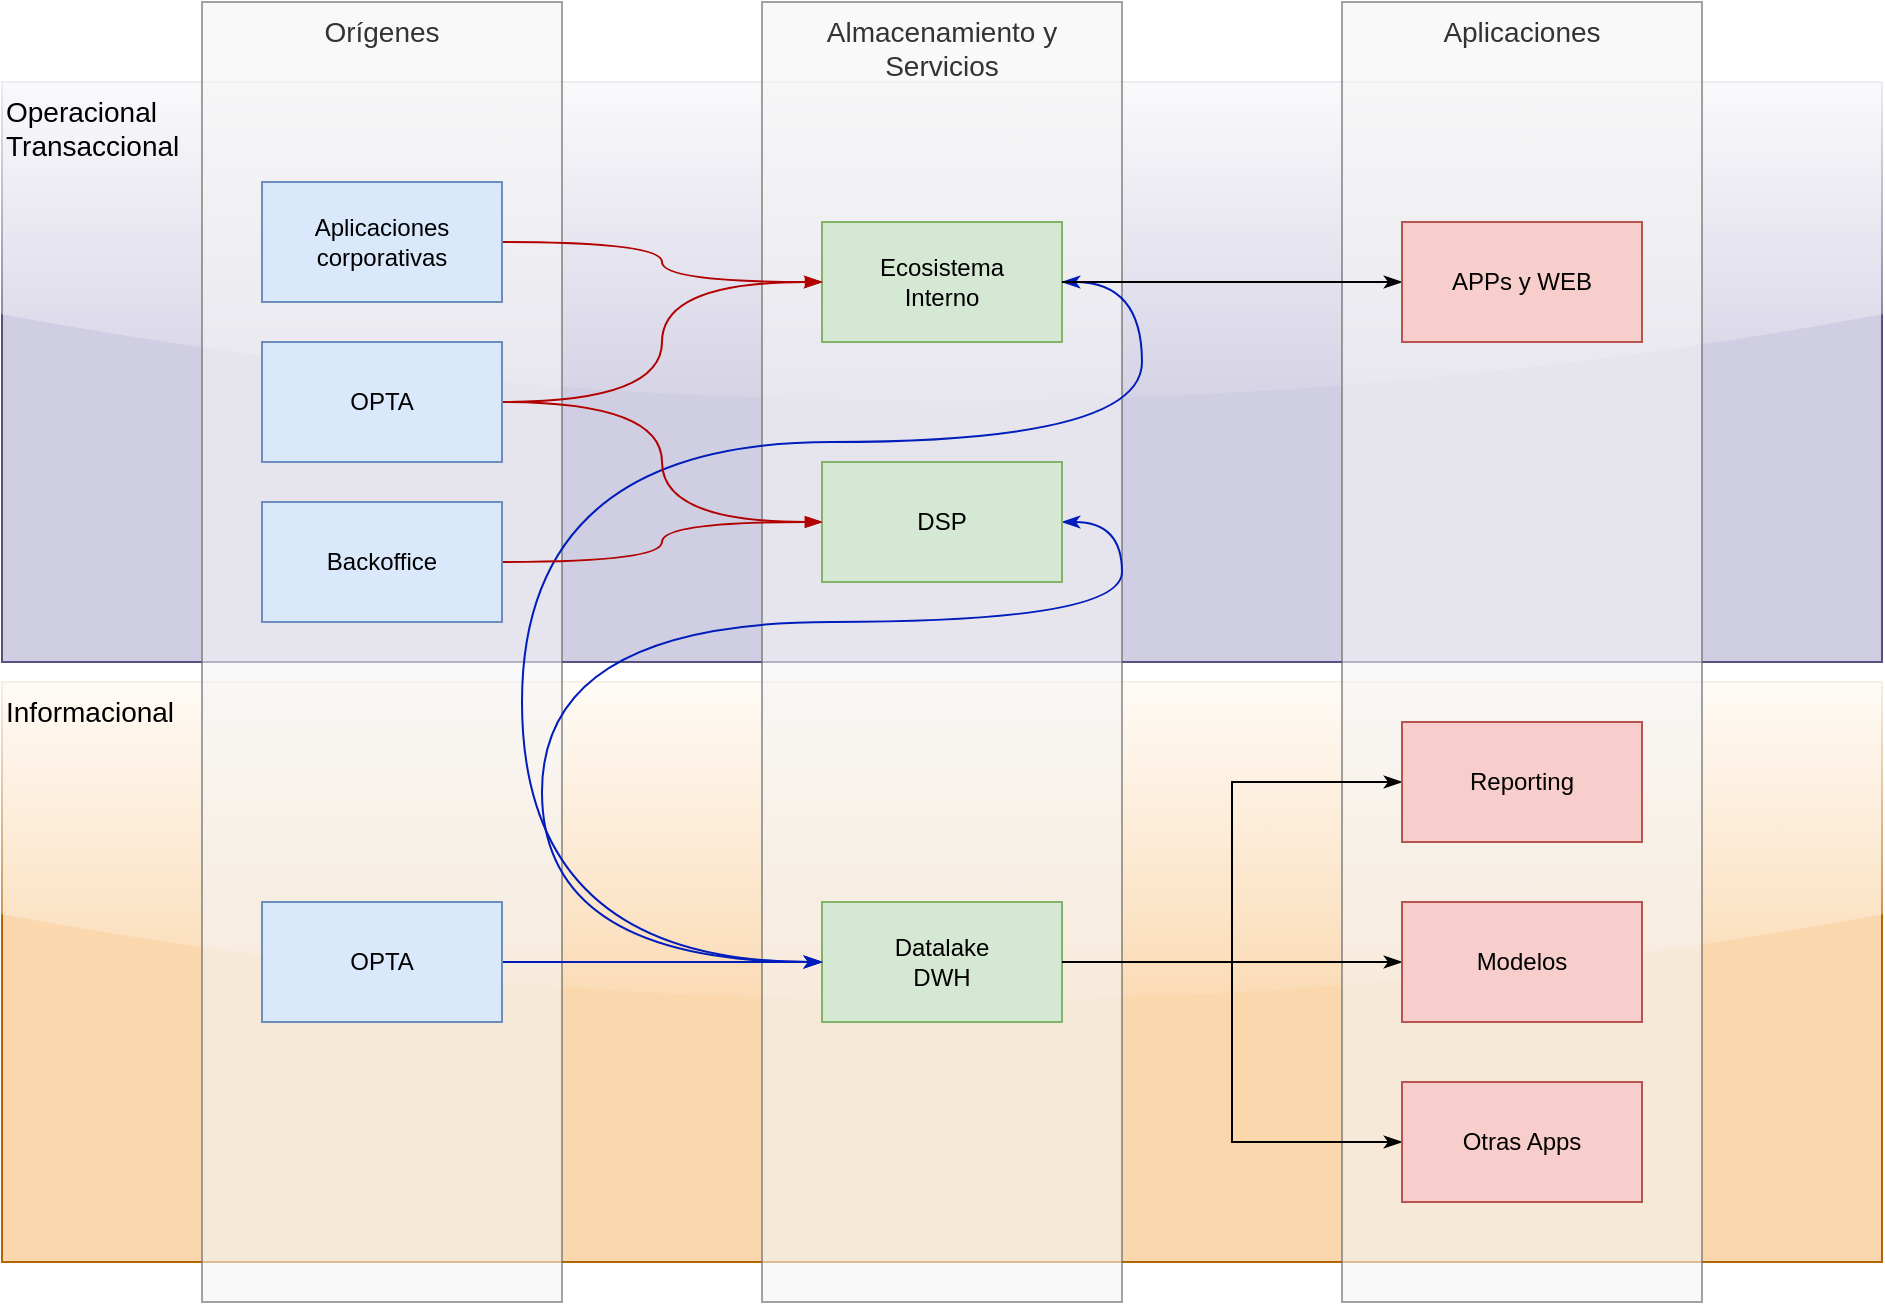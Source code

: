 <mxfile version="10.7.7" type="github"><diagram id="ygqPT_TAeM0cZvV4FS7b" name="Page-1"><mxGraphModel dx="1394" dy="715" grid="1" gridSize="10" guides="1" tooltips="1" connect="1" arrows="1" fold="1" page="1" pageScale="1" pageWidth="2336" pageHeight="1654" math="0" shadow="0"><root><mxCell id="0"/><mxCell id="1" parent="0"/><mxCell id="2KI88T6pMglF0dfe2ZDb-39" value="Informacional" style="rounded=0;whiteSpace=wrap;html=1;verticalAlign=top;align=left;fillColor=#fad7ac;strokeColor=#b46504;fontSize=14;glass=1;" vertex="1" parent="1"><mxGeometry x="110" y="370" width="940" height="290" as="geometry"/></mxCell><mxCell id="2KI88T6pMglF0dfe2ZDb-38" value="Operacional&lt;br style=&quot;font-size: 14px;&quot;&gt;Transaccional" style="rounded=0;whiteSpace=wrap;html=1;verticalAlign=top;align=left;fillColor=#d0cee2;strokeColor=#56517e;fontSize=14;glass=1;" vertex="1" parent="1"><mxGeometry x="110" y="70" width="940" height="290" as="geometry"/></mxCell><mxCell id="2KI88T6pMglF0dfe2ZDb-44" value="Aplicaciones" style="rounded=0;whiteSpace=wrap;html=1;align=center;verticalAlign=top;fillColor=#f5f5f5;strokeColor=#666666;fontColor=#333333;opacity=60;glass=0;fontSize=14;comic=0;shadow=0;" vertex="1" parent="1"><mxGeometry x="780" y="30" width="180" height="650" as="geometry"/></mxCell><mxCell id="2KI88T6pMglF0dfe2ZDb-43" value="Almacenamiento y&lt;br style=&quot;font-size: 14px&quot;&gt;Servicios&lt;br style=&quot;font-size: 14px&quot;&gt;" style="rounded=0;whiteSpace=wrap;html=1;align=center;verticalAlign=top;fillColor=#f5f5f5;strokeColor=#666666;fontColor=#333333;opacity=60;fontSize=14;glass=0;" vertex="1" parent="1"><mxGeometry x="490" y="30" width="180" height="650" as="geometry"/></mxCell><mxCell id="2KI88T6pMglF0dfe2ZDb-42" value="Orígenes&lt;br style=&quot;font-size: 14px;&quot;&gt;" style="rounded=0;whiteSpace=wrap;html=1;align=center;verticalAlign=top;fillColor=#f5f5f5;strokeColor=#666666;fontColor=#333333;opacity=60;fontSize=14;glass=0;" vertex="1" parent="1"><mxGeometry x="210" y="30" width="180" height="650" as="geometry"/></mxCell><mxCell id="2KI88T6pMglF0dfe2ZDb-36" style="edgeStyle=orthogonalEdgeStyle;rounded=0;orthogonalLoop=1;jettySize=auto;html=1;exitX=1;exitY=0.5;exitDx=0;exitDy=0;entryX=0;entryY=0.5;entryDx=0;entryDy=0;curved=1;fillColor=#0050ef;strokeColor=#001DBC;startArrow=classicThin;startFill=1;endArrow=classicThin;endFill=1;" edge="1" parent="1" source="2KI88T6pMglF0dfe2ZDb-2" target="2KI88T6pMglF0dfe2ZDb-11"><mxGeometry relative="1" as="geometry"><Array as="points"><mxPoint x="680" y="170"/><mxPoint x="680" y="250"/><mxPoint x="370" y="250"/><mxPoint x="370" y="510"/></Array></mxGeometry></mxCell><mxCell id="2KI88T6pMglF0dfe2ZDb-2" value="Ecosistema&lt;br&gt;Interno&lt;br&gt;" style="rounded=0;whiteSpace=wrap;html=1;fillColor=#d5e8d4;strokeColor=#82b366;glass=0;" vertex="1" parent="1"><mxGeometry x="520" y="140" width="120" height="60" as="geometry"/></mxCell><mxCell id="2KI88T6pMglF0dfe2ZDb-31" style="rounded=0;orthogonalLoop=1;jettySize=auto;html=1;exitX=1;exitY=0.5;exitDx=0;exitDy=0;entryX=0;entryY=0.5;entryDx=0;entryDy=0;fillColor=#e51400;strokeColor=#B20000;endArrow=blockThin;endFill=1;edgeStyle=orthogonalEdgeStyle;curved=1;" edge="1" parent="1" source="2KI88T6pMglF0dfe2ZDb-9" target="2KI88T6pMglF0dfe2ZDb-2"><mxGeometry relative="1" as="geometry"/></mxCell><mxCell id="2KI88T6pMglF0dfe2ZDb-35" style="rounded=0;orthogonalLoop=1;jettySize=auto;html=1;exitX=1;exitY=0.5;exitDx=0;exitDy=0;entryX=0;entryY=0.5;entryDx=0;entryDy=0;fillColor=#e51400;strokeColor=#B20000;endArrow=blockThin;endFill=1;edgeStyle=orthogonalEdgeStyle;curved=1;" edge="1" parent="1" source="2KI88T6pMglF0dfe2ZDb-9" target="2KI88T6pMglF0dfe2ZDb-13"><mxGeometry relative="1" as="geometry"/></mxCell><mxCell id="2KI88T6pMglF0dfe2ZDb-9" value="OPTA&lt;br&gt;" style="rounded=0;whiteSpace=wrap;html=1;fillColor=#dae8fc;strokeColor=#6c8ebf;glass=0;" vertex="1" parent="1"><mxGeometry x="240" y="200" width="120" height="60" as="geometry"/></mxCell><mxCell id="2KI88T6pMglF0dfe2ZDb-11" value="Datalake&lt;br&gt;DWH&lt;br&gt;" style="rounded=0;whiteSpace=wrap;html=1;fillColor=#d5e8d4;strokeColor=#82b366;glass=0;" vertex="1" parent="1"><mxGeometry x="520" y="480" width="120" height="60" as="geometry"/></mxCell><mxCell id="2KI88T6pMglF0dfe2ZDb-37" style="edgeStyle=orthogonalEdgeStyle;curved=1;rounded=0;orthogonalLoop=1;jettySize=auto;html=1;exitX=1;exitY=0.5;exitDx=0;exitDy=0;entryX=0;entryY=0.5;entryDx=0;entryDy=0;fillColor=#0050ef;strokeColor=#001DBC;startArrow=classicThin;startFill=1;endArrow=classicThin;endFill=1;" edge="1" parent="1" source="2KI88T6pMglF0dfe2ZDb-13" target="2KI88T6pMglF0dfe2ZDb-11"><mxGeometry relative="1" as="geometry"><Array as="points"><mxPoint x="670" y="290"/><mxPoint x="670" y="340"/><mxPoint x="380" y="340"/><mxPoint x="380" y="510"/></Array></mxGeometry></mxCell><mxCell id="2KI88T6pMglF0dfe2ZDb-13" value="DSP&lt;br&gt;" style="rounded=0;whiteSpace=wrap;html=1;fillColor=#d5e8d4;strokeColor=#82b366;glass=0;" vertex="1" parent="1"><mxGeometry x="520" y="260" width="120" height="60" as="geometry"/></mxCell><mxCell id="2KI88T6pMglF0dfe2ZDb-33" style="rounded=0;orthogonalLoop=1;jettySize=auto;html=1;exitX=1;exitY=0.5;exitDx=0;exitDy=0;entryX=0;entryY=0.5;entryDx=0;entryDy=0;fillColor=#e51400;strokeColor=#B20000;endArrow=blockThin;endFill=1;edgeStyle=orthogonalEdgeStyle;curved=1;" edge="1" parent="1" source="2KI88T6pMglF0dfe2ZDb-16" target="2KI88T6pMglF0dfe2ZDb-13"><mxGeometry relative="1" as="geometry"/></mxCell><mxCell id="2KI88T6pMglF0dfe2ZDb-16" value="Backoffice&lt;br&gt;" style="rounded=0;whiteSpace=wrap;html=1;fillColor=#dae8fc;strokeColor=#6c8ebf;glass=0;" vertex="1" parent="1"><mxGeometry x="240" y="280" width="120" height="60" as="geometry"/></mxCell><mxCell id="2KI88T6pMglF0dfe2ZDb-30" style="rounded=0;orthogonalLoop=1;jettySize=auto;html=1;exitX=1;exitY=0.5;exitDx=0;exitDy=0;entryX=0;entryY=0.5;entryDx=0;entryDy=0;fillColor=#e51400;strokeColor=#B20000;endArrow=classicThin;endFill=1;edgeStyle=orthogonalEdgeStyle;curved=1;" edge="1" parent="1" source="2KI88T6pMglF0dfe2ZDb-23" target="2KI88T6pMglF0dfe2ZDb-2"><mxGeometry relative="1" as="geometry"/></mxCell><mxCell id="2KI88T6pMglF0dfe2ZDb-23" value="Aplicaciones&lt;br&gt;corporativas&lt;br&gt;" style="rounded=0;whiteSpace=wrap;html=1;fillColor=#dae8fc;strokeColor=#6c8ebf;glass=0;perimeterSpacing=0;" vertex="1" parent="1"><mxGeometry x="240" y="120" width="120" height="60" as="geometry"/></mxCell><mxCell id="2KI88T6pMglF0dfe2ZDb-24" style="edgeStyle=orthogonalEdgeStyle;rounded=0;orthogonalLoop=1;jettySize=auto;html=1;exitX=0;exitY=0.5;exitDx=0;exitDy=0;entryX=1;entryY=0.5;entryDx=0;entryDy=0;strokeColor=#000000;endArrow=none;endFill=0;startArrow=classicThin;startFill=1;" edge="1" parent="1" source="2KI88T6pMglF0dfe2ZDb-25" target="2KI88T6pMglF0dfe2ZDb-2"><mxGeometry relative="1" as="geometry"><mxPoint x="690" y="230" as="targetPoint"/></mxGeometry></mxCell><mxCell id="2KI88T6pMglF0dfe2ZDb-25" value="APPs y WEB&lt;br&gt;" style="rounded=0;whiteSpace=wrap;html=1;fillColor=#f8cecc;strokeColor=#b85450;glass=0;" vertex="1" parent="1"><mxGeometry x="810" y="140" width="120" height="60" as="geometry"/></mxCell><mxCell id="2KI88T6pMglF0dfe2ZDb-26" style="edgeStyle=orthogonalEdgeStyle;rounded=0;orthogonalLoop=1;jettySize=auto;html=1;exitX=0;exitY=0.5;exitDx=0;exitDy=0;entryX=1;entryY=0.5;entryDx=0;entryDy=0;strokeColor=#000000;endArrow=none;endFill=0;startArrow=classicThin;startFill=1;" edge="1" parent="1" source="2KI88T6pMglF0dfe2ZDb-27" target="2KI88T6pMglF0dfe2ZDb-11"><mxGeometry relative="1" as="geometry"/></mxCell><mxCell id="2KI88T6pMglF0dfe2ZDb-27" value="Reporting" style="rounded=0;whiteSpace=wrap;html=1;fillColor=#f8cecc;strokeColor=#b85450;glass=0;" vertex="1" parent="1"><mxGeometry x="810" y="390" width="120" height="60" as="geometry"/></mxCell><mxCell id="2KI88T6pMglF0dfe2ZDb-28" style="edgeStyle=orthogonalEdgeStyle;rounded=0;orthogonalLoop=1;jettySize=auto;html=1;exitX=0;exitY=0.5;exitDx=0;exitDy=0;entryX=1;entryY=0.5;entryDx=0;entryDy=0;strokeColor=#000000;endArrow=none;endFill=0;startArrow=classicThin;startFill=1;" edge="1" parent="1" source="2KI88T6pMglF0dfe2ZDb-29" target="2KI88T6pMglF0dfe2ZDb-11"><mxGeometry relative="1" as="geometry"/></mxCell><mxCell id="2KI88T6pMglF0dfe2ZDb-29" value="Otras Apps&lt;br&gt;" style="rounded=0;whiteSpace=wrap;html=1;fillColor=#f8cecc;strokeColor=#b85450;glass=0;" vertex="1" parent="1"><mxGeometry x="810" y="570" width="120" height="60" as="geometry"/></mxCell><mxCell id="2KI88T6pMglF0dfe2ZDb-41" style="rounded=0;orthogonalLoop=1;jettySize=auto;html=1;exitX=0;exitY=0.5;exitDx=0;exitDy=0;entryX=1;entryY=0.5;entryDx=0;entryDy=0;endArrow=none;endFill=0;startArrow=classicThin;startFill=1;" edge="1" parent="1" source="2KI88T6pMglF0dfe2ZDb-40" target="2KI88T6pMglF0dfe2ZDb-11"><mxGeometry relative="1" as="geometry"/></mxCell><mxCell id="2KI88T6pMglF0dfe2ZDb-40" value="Modelos" style="rounded=0;whiteSpace=wrap;html=1;fillColor=#f8cecc;strokeColor=#b85450;glass=0;" vertex="1" parent="1"><mxGeometry x="810" y="480" width="120" height="60" as="geometry"/></mxCell><mxCell id="2KI88T6pMglF0dfe2ZDb-46" style="edgeStyle=none;rounded=0;orthogonalLoop=1;jettySize=auto;html=1;exitX=1;exitY=0.5;exitDx=0;exitDy=0;entryX=0;entryY=0.5;entryDx=0;entryDy=0;startArrow=none;startFill=0;endArrow=classicThin;endFill=1;fontSize=14;fontColor=#000000;fillColor=#0050ef;strokeColor=#001DBC;" edge="1" parent="1" source="2KI88T6pMglF0dfe2ZDb-45" target="2KI88T6pMglF0dfe2ZDb-11"><mxGeometry relative="1" as="geometry"/></mxCell><mxCell id="2KI88T6pMglF0dfe2ZDb-45" value="OPTA&lt;br&gt;" style="rounded=0;whiteSpace=wrap;html=1;fillColor=#dae8fc;strokeColor=#6c8ebf;glass=0;" vertex="1" parent="1"><mxGeometry x="240" y="480" width="120" height="60" as="geometry"/></mxCell></root></mxGraphModel></diagram></mxfile>